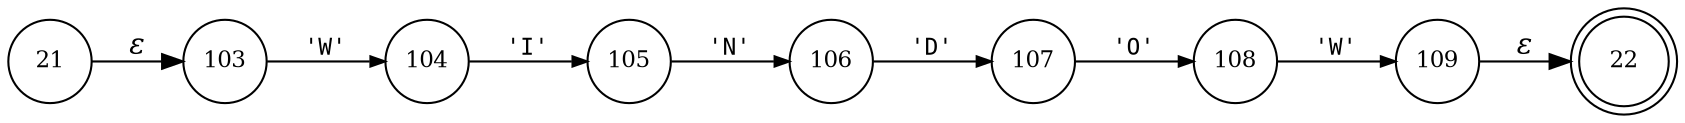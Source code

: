 digraph ATN {
rankdir=LR;
s22[fontsize=11, label="22", shape=doublecircle, fixedsize=true, width=.6];
s21[fontsize=11,label="21", shape=circle, fixedsize=true, width=.55, peripheries=1];
s103[fontsize=11,label="103", shape=circle, fixedsize=true, width=.55, peripheries=1];
s104[fontsize=11,label="104", shape=circle, fixedsize=true, width=.55, peripheries=1];
s105[fontsize=11,label="105", shape=circle, fixedsize=true, width=.55, peripheries=1];
s106[fontsize=11,label="106", shape=circle, fixedsize=true, width=.55, peripheries=1];
s107[fontsize=11,label="107", shape=circle, fixedsize=true, width=.55, peripheries=1];
s108[fontsize=11,label="108", shape=circle, fixedsize=true, width=.55, peripheries=1];
s109[fontsize=11,label="109", shape=circle, fixedsize=true, width=.55, peripheries=1];
s21 -> s103 [fontname="Times-Italic", label="&epsilon;"];
s103 -> s104 [fontsize=11, fontname="Courier", arrowsize=.7, label = "'W'", arrowhead = normal];
s104 -> s105 [fontsize=11, fontname="Courier", arrowsize=.7, label = "'I'", arrowhead = normal];
s105 -> s106 [fontsize=11, fontname="Courier", arrowsize=.7, label = "'N'", arrowhead = normal];
s106 -> s107 [fontsize=11, fontname="Courier", arrowsize=.7, label = "'D'", arrowhead = normal];
s107 -> s108 [fontsize=11, fontname="Courier", arrowsize=.7, label = "'O'", arrowhead = normal];
s108 -> s109 [fontsize=11, fontname="Courier", arrowsize=.7, label = "'W'", arrowhead = normal];
s109 -> s22 [fontname="Times-Italic", label="&epsilon;"];
}